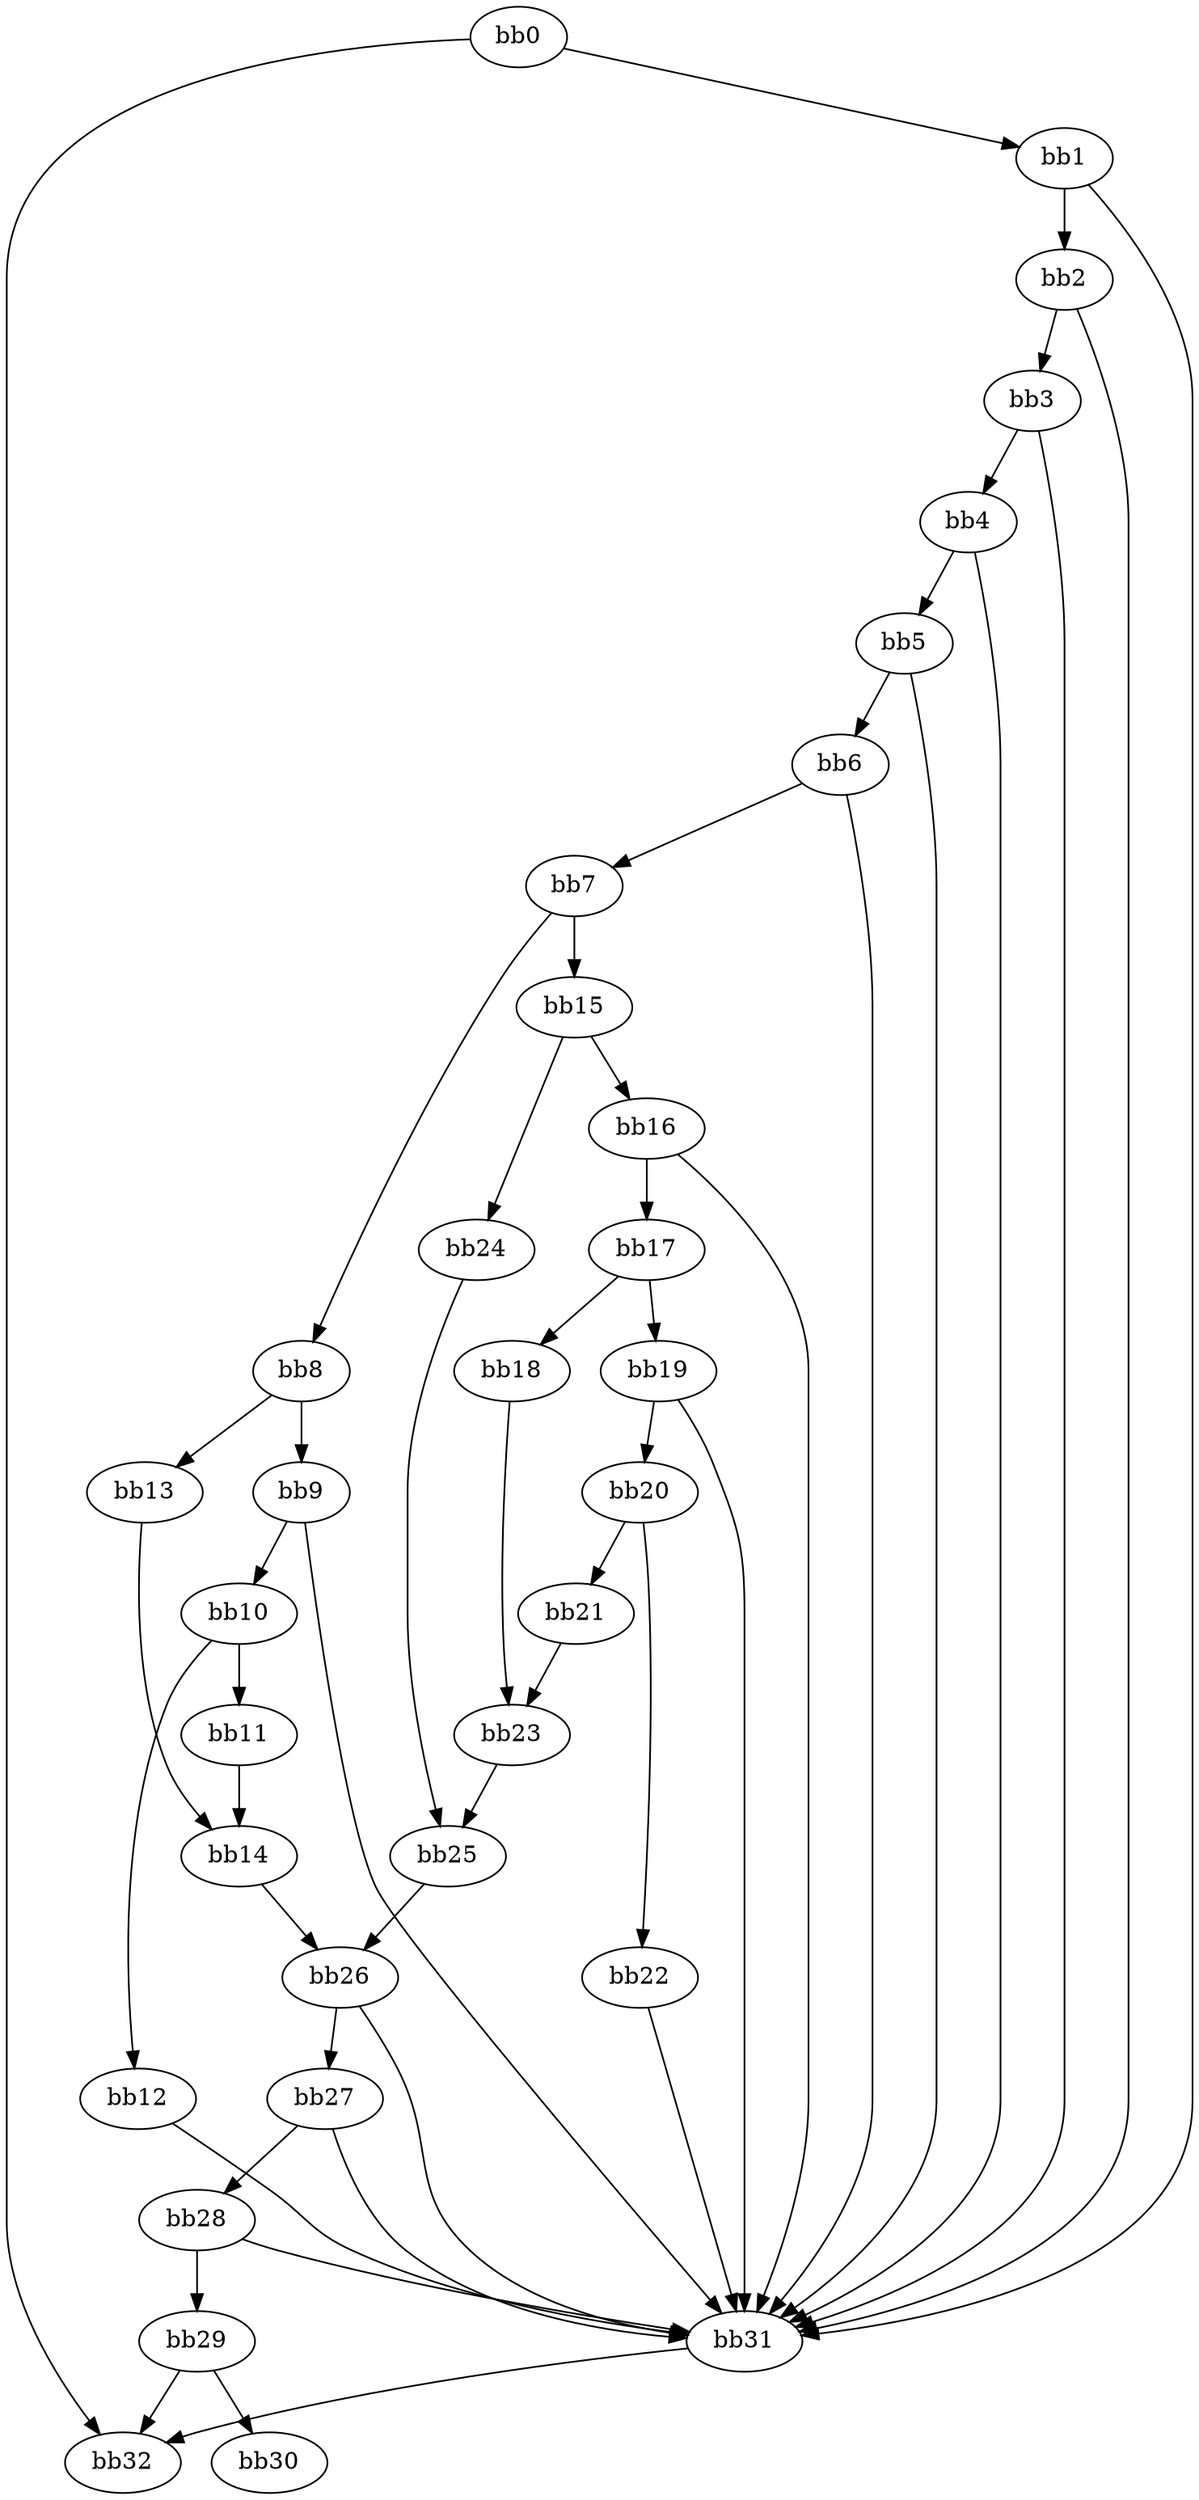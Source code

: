 digraph {
    0 [ label = "bb0\l" ]
    1 [ label = "bb1\l" ]
    2 [ label = "bb2\l" ]
    3 [ label = "bb3\l" ]
    4 [ label = "bb4\l" ]
    5 [ label = "bb5\l" ]
    6 [ label = "bb6\l" ]
    7 [ label = "bb7\l" ]
    8 [ label = "bb8\l" ]
    9 [ label = "bb9\l" ]
    10 [ label = "bb10\l" ]
    11 [ label = "bb11\l" ]
    12 [ label = "bb12\l" ]
    13 [ label = "bb13\l" ]
    14 [ label = "bb14\l" ]
    15 [ label = "bb15\l" ]
    16 [ label = "bb16\l" ]
    17 [ label = "bb17\l" ]
    18 [ label = "bb18\l" ]
    19 [ label = "bb19\l" ]
    20 [ label = "bb20\l" ]
    21 [ label = "bb21\l" ]
    22 [ label = "bb22\l" ]
    23 [ label = "bb23\l" ]
    24 [ label = "bb24\l" ]
    25 [ label = "bb25\l" ]
    26 [ label = "bb26\l" ]
    27 [ label = "bb27\l" ]
    28 [ label = "bb28\l" ]
    29 [ label = "bb29\l" ]
    30 [ label = "bb30\l" ]
    31 [ label = "bb31\l" ]
    32 [ label = "bb32\l" ]
    0 -> 1 [ ]
    0 -> 32 [ ]
    1 -> 2 [ ]
    1 -> 31 [ ]
    2 -> 3 [ ]
    2 -> 31 [ ]
    3 -> 4 [ ]
    3 -> 31 [ ]
    4 -> 5 [ ]
    4 -> 31 [ ]
    5 -> 6 [ ]
    5 -> 31 [ ]
    6 -> 7 [ ]
    6 -> 31 [ ]
    7 -> 8 [ ]
    7 -> 15 [ ]
    8 -> 9 [ ]
    8 -> 13 [ ]
    9 -> 10 [ ]
    9 -> 31 [ ]
    10 -> 11 [ ]
    10 -> 12 [ ]
    11 -> 14 [ ]
    12 -> 31 [ ]
    13 -> 14 [ ]
    14 -> 26 [ ]
    15 -> 16 [ ]
    15 -> 24 [ ]
    16 -> 17 [ ]
    16 -> 31 [ ]
    17 -> 18 [ ]
    17 -> 19 [ ]
    18 -> 23 [ ]
    19 -> 20 [ ]
    19 -> 31 [ ]
    20 -> 21 [ ]
    20 -> 22 [ ]
    21 -> 23 [ ]
    22 -> 31 [ ]
    23 -> 25 [ ]
    24 -> 25 [ ]
    25 -> 26 [ ]
    26 -> 27 [ ]
    26 -> 31 [ ]
    27 -> 28 [ ]
    27 -> 31 [ ]
    28 -> 29 [ ]
    28 -> 31 [ ]
    29 -> 30 [ ]
    29 -> 32 [ ]
    31 -> 32 [ ]
}

